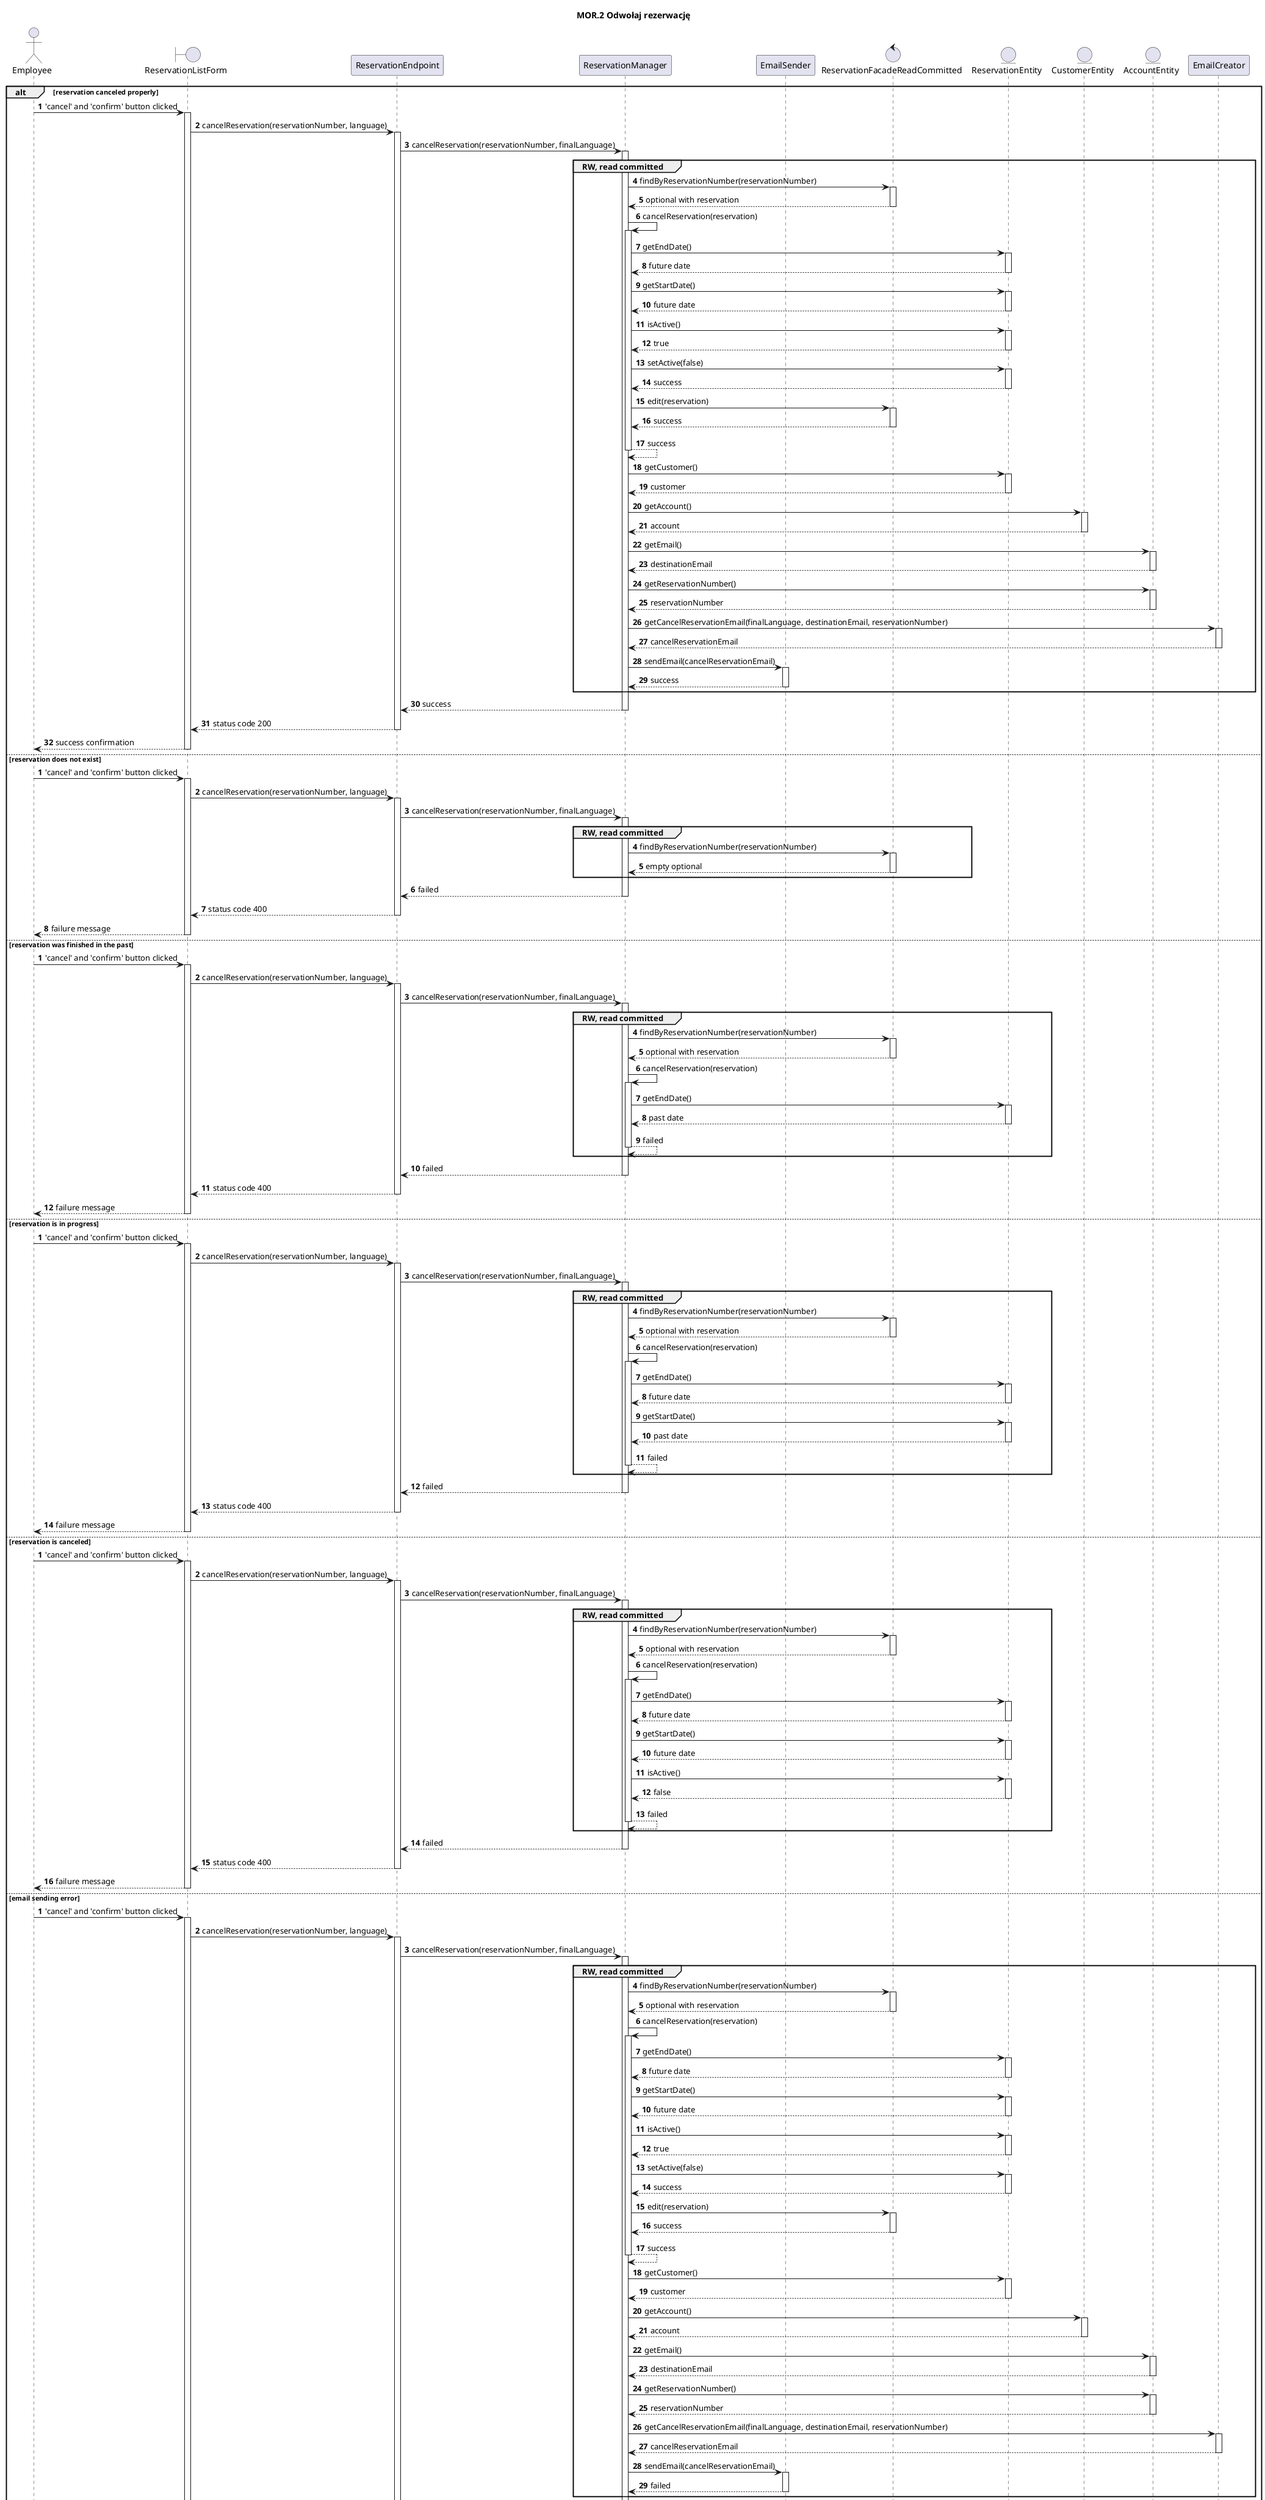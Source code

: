 @startuml
title MOR.2 Odwołaj rezerwację
autoactivate on
actor "Employee" as User
boundary ReservationListForm
participant ReservationEndpoint
participant ReservationManager
participant EmailSender
control ReservationFacadeReadCommitted as ReservationFacade
entity ReservationEntity
entity CustomerEntity
entity AccountEntity



alt reservation canceled properly
autonumber
    User -> ReservationListForm: 'cancel' and 'confirm' button clicked
        ReservationListForm -> ReservationEndpoint: cancelReservation(reservationNumber, language)
                ReservationEndpoint -> ReservationManager: cancelReservation(reservationNumber, finalLanguage)
                    group RW, read committed
                    ReservationManager -> ReservationFacade: findByReservationNumber(reservationNumber)
                    return optional with reservation
                    ReservationManager -> ReservationManager: cancelReservation(reservation)
                        ReservationManager -> ReservationEntity: getEndDate()
                        return future date
                        ReservationManager -> ReservationEntity: getStartDate()
                        return future date
                        ReservationManager -> ReservationEntity: isActive()
                        return true
                        ReservationManager -> ReservationEntity: setActive(false)
                        return success
                        ReservationManager -> ReservationFacade: edit(reservation)
                        return success
                    return success
                    ReservationManager -> ReservationEntity: getCustomer()
                    return customer
                    ReservationManager -> CustomerEntity: getAccount()
                    return account
                    ReservationManager -> AccountEntity: getEmail()
                    return destinationEmail
                    ReservationManager -> AccountEntity: getReservationNumber()
                    return reservationNumber
                    ReservationManager -> EmailCreator: getCancelReservationEmail(finalLanguage, destinationEmail, reservationNumber)
                    return cancelReservationEmail
                    ReservationManager -> EmailSender: sendEmail(cancelReservationEmail)
                    return success
                    end
                return success
        return status code 200
    return success confirmation
else reservation does not exist
autonumber
    User -> ReservationListForm: 'cancel' and 'confirm' button clicked
        ReservationListForm -> ReservationEndpoint: cancelReservation(reservationNumber, language)
                ReservationEndpoint -> ReservationManager: cancelReservation(reservationNumber, finalLanguage)
                    group RW, read committed
                    ReservationManager -> ReservationFacade: findByReservationNumber(reservationNumber)
                    return empty optional
                    end
                return failed
        return status code 400
    return failure message
else reservation was finished in the past
autonumber
    User -> ReservationListForm: 'cancel' and 'confirm' button clicked
        ReservationListForm -> ReservationEndpoint: cancelReservation(reservationNumber, language)
                ReservationEndpoint -> ReservationManager: cancelReservation(reservationNumber, finalLanguage)
                    group RW, read committed
                    ReservationManager -> ReservationFacade: findByReservationNumber(reservationNumber)
                    return optional with reservation
                    ReservationManager -> ReservationManager: cancelReservation(reservation)
                        ReservationManager -> ReservationEntity: getEndDate()
                        return past date
                    return failed
                    end
                return failed
        return status code 400
    return failure message
else reservation is in progress
autonumber
    User -> ReservationListForm: 'cancel' and 'confirm' button clicked
        ReservationListForm -> ReservationEndpoint: cancelReservation(reservationNumber, language)
                ReservationEndpoint -> ReservationManager: cancelReservation(reservationNumber, finalLanguage)
                    group RW, read committed
                    ReservationManager -> ReservationFacade: findByReservationNumber(reservationNumber)
                    return optional with reservation
                    ReservationManager -> ReservationManager: cancelReservation(reservation)
                        ReservationManager -> ReservationEntity: getEndDate()
                        return future date
                        ReservationManager -> ReservationEntity: getStartDate()
                        return past date
                    return failed
                    end
                return failed
        return status code 400
    return failure message
else reservation is canceled
autonumber
    User -> ReservationListForm: 'cancel' and 'confirm' button clicked
        ReservationListForm -> ReservationEndpoint: cancelReservation(reservationNumber, language)
                ReservationEndpoint -> ReservationManager: cancelReservation(reservationNumber, finalLanguage)
                    group RW, read committed
                    ReservationManager -> ReservationFacade: findByReservationNumber(reservationNumber)
                    return optional with reservation
                    ReservationManager -> ReservationManager: cancelReservation(reservation)
                        ReservationManager -> ReservationEntity: getEndDate()
                        return future date
                        ReservationManager -> ReservationEntity: getStartDate()
                        return future date
                        ReservationManager -> ReservationEntity: isActive()
                        return false
                    return failed
                    end
                return failed
        return status code 400
    return failure message
else email sending error
autonumber
    User -> ReservationListForm: 'cancel' and 'confirm' button clicked
        ReservationListForm -> ReservationEndpoint: cancelReservation(reservationNumber, language)
                ReservationEndpoint -> ReservationManager: cancelReservation(reservationNumber, finalLanguage)
                    group RW, read committed
                    ReservationManager -> ReservationFacade: findByReservationNumber(reservationNumber)
                    return optional with reservation
                    ReservationManager -> ReservationManager: cancelReservation(reservation)
                        ReservationManager -> ReservationEntity: getEndDate()
                        return future date
                        ReservationManager -> ReservationEntity: getStartDate()
                        return future date
                        ReservationManager -> ReservationEntity: isActive()
                        return true
                        ReservationManager -> ReservationEntity: setActive(false)
                        return success
                        ReservationManager -> ReservationFacade: edit(reservation)
                        return success
                    return success
                    ReservationManager -> ReservationEntity: getCustomer()
                    return customer
                    ReservationManager -> CustomerEntity: getAccount()
                    return account
                    ReservationManager -> AccountEntity: getEmail()
                    return destinationEmail
                    ReservationManager -> AccountEntity: getReservationNumber()
                    return reservationNumber
                    ReservationManager -> EmailCreator: getCancelReservationEmail(finalLanguage, destinationEmail, reservationNumber)
                    return cancelReservationEmail
                    ReservationManager -> EmailSender: sendEmail(cancelReservationEmail)
                    return failed
                    end
                return failed
        return status code 400
    return failure message
end


@enduml